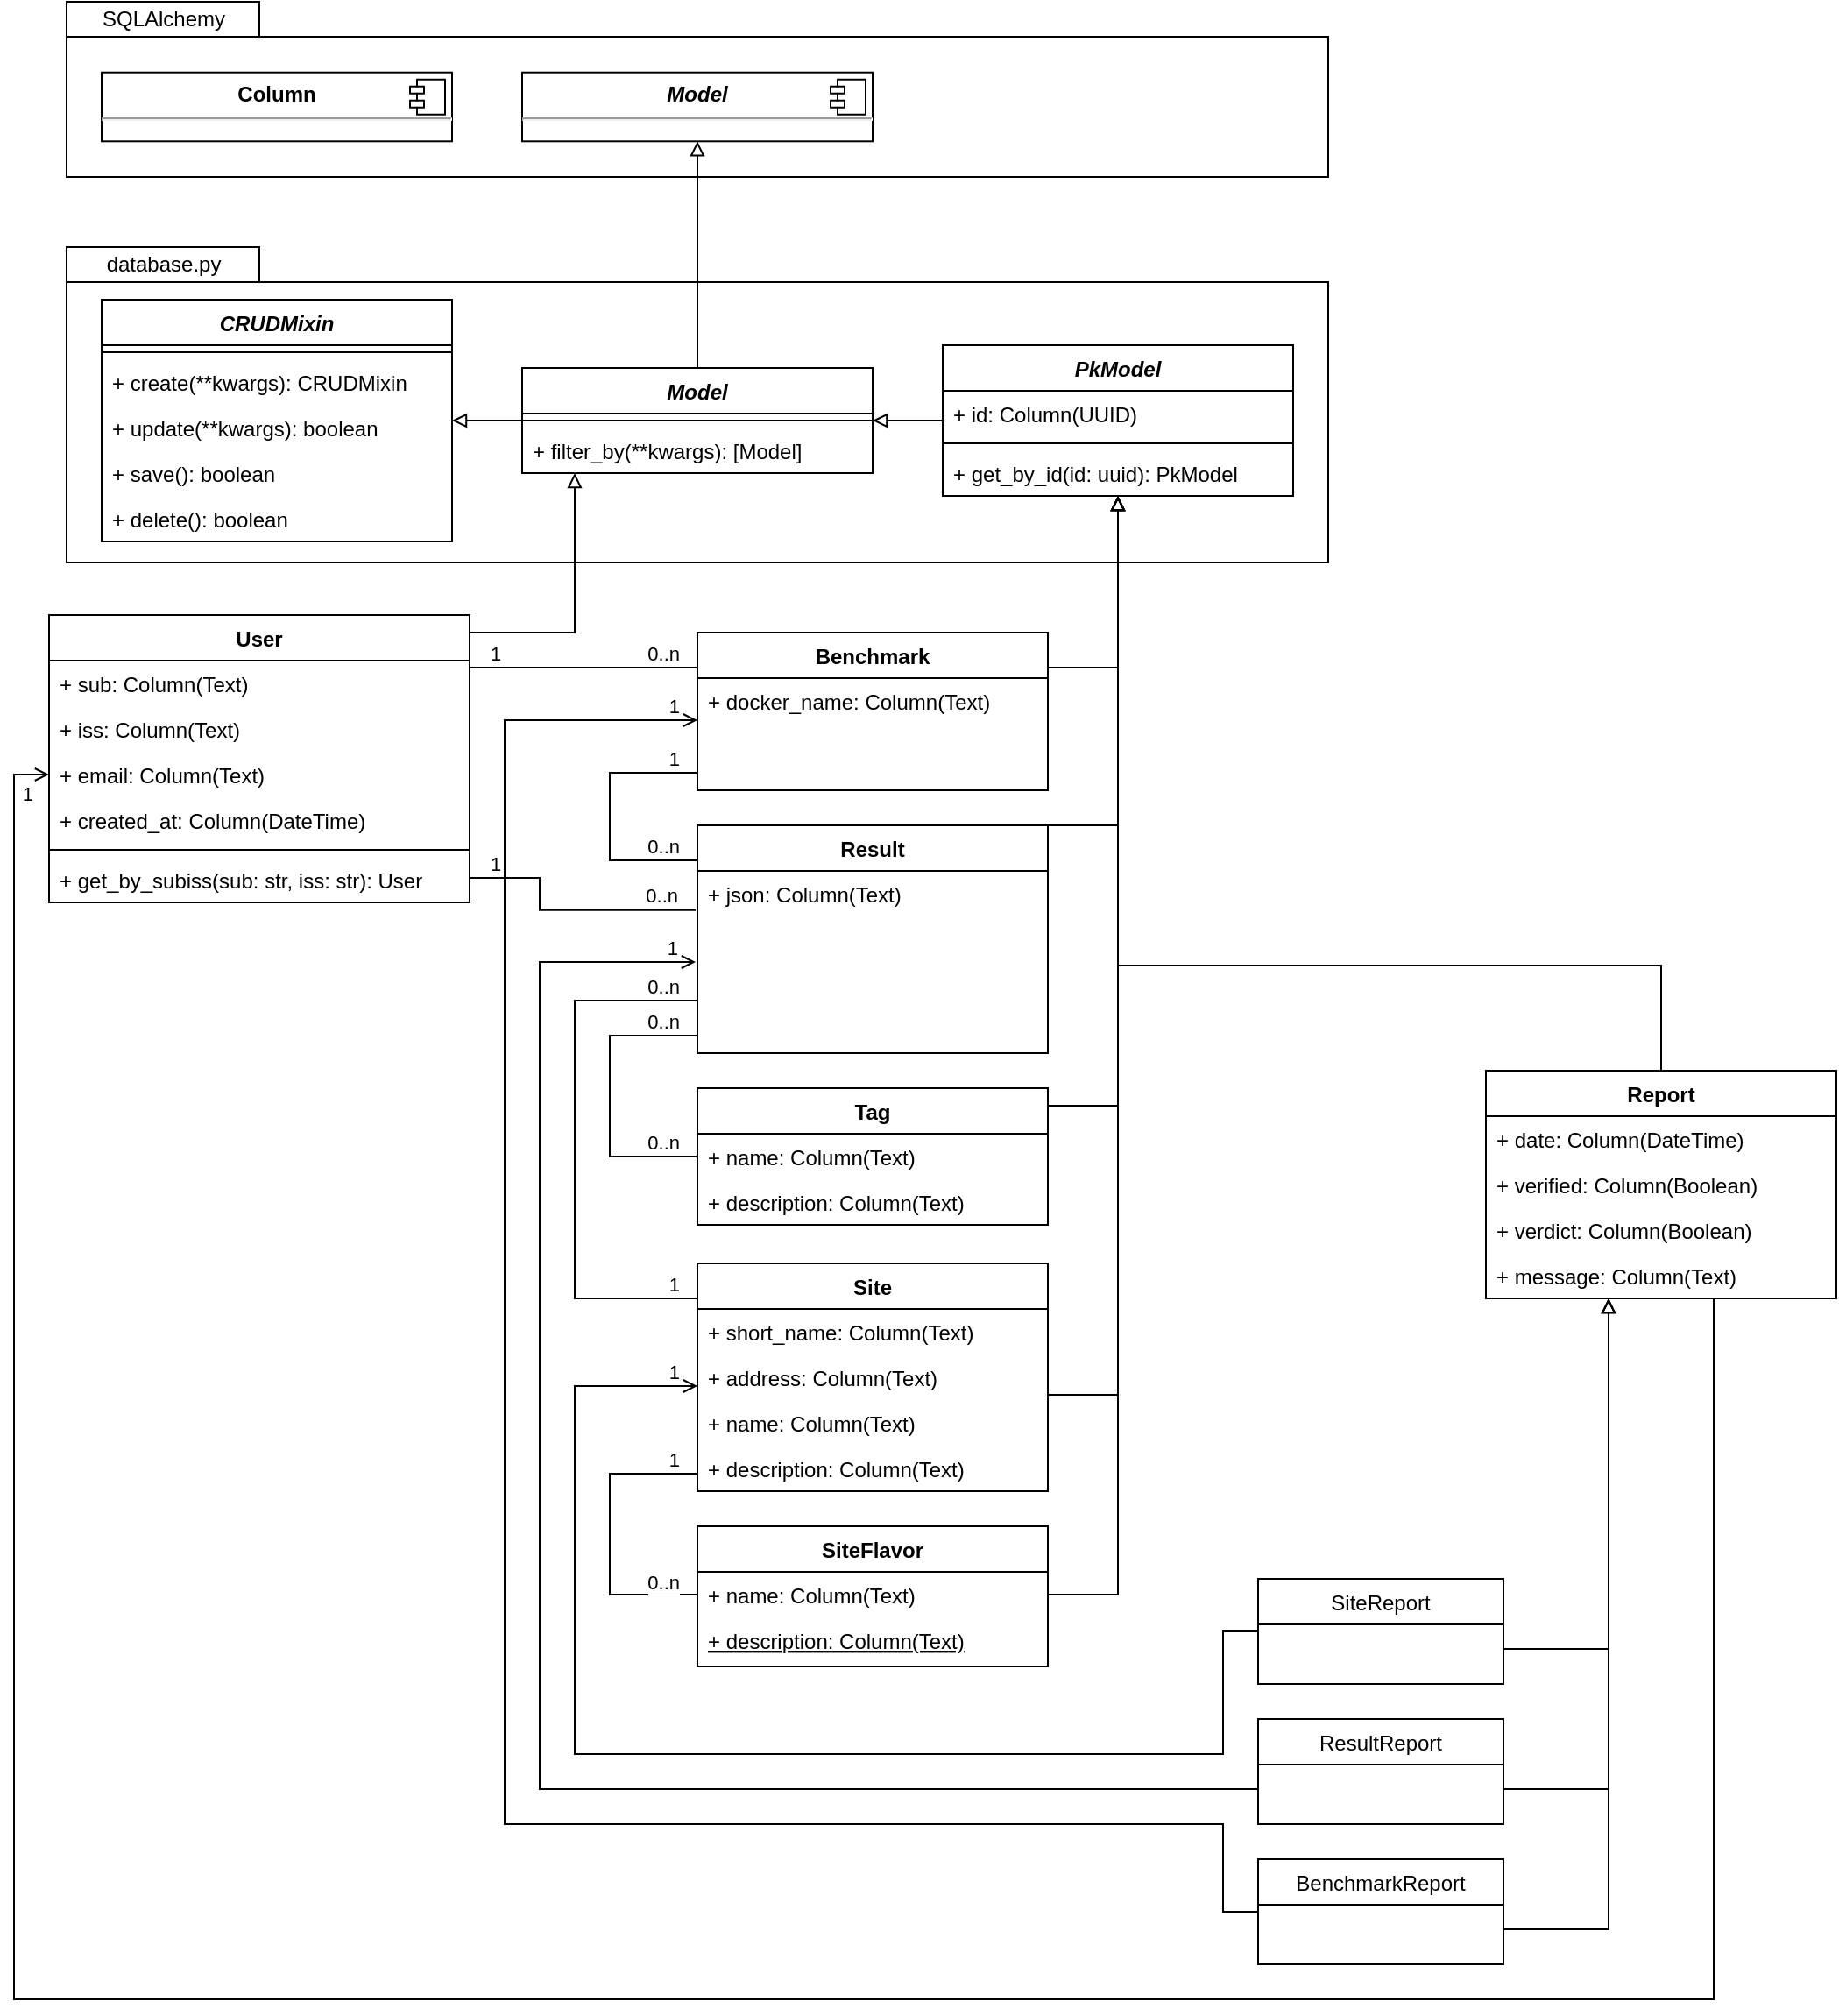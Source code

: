 <mxfile version="14.6.6" type="embed"><diagram id="wtdZAxt2SfOu_WGejnmn" name="Page-1"><mxGraphModel dx="1596" dy="816" grid="1" gridSize="10" guides="1" tooltips="1" connect="1" arrows="1" fold="1" page="1" pageScale="1" pageWidth="1654" pageHeight="1169" math="0" shadow="0"><root><mxCell id="0"/><mxCell id="1" parent="0"/><mxCell id="166" value="" style="html=1;" parent="1" vertex="1"><mxGeometry x="60" y="40" width="720" height="80" as="geometry"/></mxCell><mxCell id="164" value="" style="html=1;" parent="1" vertex="1"><mxGeometry x="60" y="180" width="720" height="160" as="geometry"/></mxCell><mxCell id="102" style="edgeStyle=orthogonalEdgeStyle;rounded=0;orthogonalLoop=1;jettySize=auto;html=1;endArrow=block;endFill=0;exitX=1;exitY=0.5;exitDx=0;exitDy=0;" parent="1" source="73" target="51" edge="1"><mxGeometry relative="1" as="geometry"><Array as="points"><mxPoint x="660" y="815"/></Array></mxGeometry></mxCell><mxCell id="2" value="Report" style="swimlane;fontStyle=1;align=center;verticalAlign=top;childLayout=stackLayout;horizontal=1;startSize=26;horizontalStack=0;resizeParent=1;resizeParentMax=0;resizeLast=0;collapsible=1;marginBottom=0;" parent="1" vertex="1"><mxGeometry x="870" y="630" width="200" height="130" as="geometry"><mxRectangle x="180" y="50" width="100" height="26" as="alternateBounds"/></mxGeometry></mxCell><mxCell id="3" value="+ date: Column(DateTime)" style="text;strokeColor=none;fillColor=none;align=left;verticalAlign=top;spacingLeft=4;spacingRight=4;overflow=hidden;rotatable=0;points=[[0,0.5],[1,0.5]];portConstraint=eastwest;" parent="2" vertex="1"><mxGeometry y="26" width="200" height="26" as="geometry"/></mxCell><mxCell id="5" value="+ verified: Column(Boolean)" style="text;strokeColor=none;fillColor=none;align=left;verticalAlign=top;spacingLeft=4;spacingRight=4;overflow=hidden;rotatable=0;points=[[0,0.5],[1,0.5]];portConstraint=eastwest;" parent="2" vertex="1"><mxGeometry y="52" width="200" height="26" as="geometry"/></mxCell><mxCell id="10" value="+ verdict: Column(Boolean)" style="text;strokeColor=none;fillColor=none;align=left;verticalAlign=top;spacingLeft=4;spacingRight=4;overflow=hidden;rotatable=0;points=[[0,0.5],[1,0.5]];portConstraint=eastwest;" parent="2" vertex="1"><mxGeometry y="78" width="200" height="26" as="geometry"/></mxCell><mxCell id="14" value="+ message: Column(Text)" style="text;strokeColor=none;fillColor=none;align=left;verticalAlign=top;spacingLeft=4;spacingRight=4;overflow=hidden;rotatable=0;points=[[0,0.5],[1,0.5]];portConstraint=eastwest;" parent="2" vertex="1"><mxGeometry y="104" width="200" height="26" as="geometry"/></mxCell><mxCell id="104" style="edgeStyle=orthogonalEdgeStyle;rounded=0;orthogonalLoop=1;jettySize=auto;html=1;endArrow=block;endFill=0;" parent="1" source="27" target="51" edge="1"><mxGeometry relative="1" as="geometry"><Array as="points"><mxPoint x="660" y="490"/></Array></mxGeometry></mxCell><mxCell id="27" value="Result" style="swimlane;fontStyle=1;align=center;verticalAlign=top;childLayout=stackLayout;horizontal=1;startSize=26;horizontalStack=0;resizeParent=1;resizeParentMax=0;resizeLast=0;collapsible=1;marginBottom=0;" parent="1" vertex="1"><mxGeometry x="420" y="490" width="200" height="130" as="geometry"><mxRectangle x="180" y="50" width="100" height="26" as="alternateBounds"/></mxGeometry></mxCell><mxCell id="131" value="+ json: Column(Text)" style="text;strokeColor=none;fillColor=none;align=left;verticalAlign=top;spacingLeft=4;spacingRight=4;overflow=hidden;rotatable=0;points=[[0,0.5],[1,0.5]];portConstraint=eastwest;" parent="27" vertex="1"><mxGeometry y="26" width="200" height="104" as="geometry"/></mxCell><mxCell id="33" value="CRUDMixin" style="swimlane;fontStyle=3;align=center;verticalAlign=top;childLayout=stackLayout;horizontal=1;startSize=26;horizontalStack=0;resizeParent=1;resizeParentMax=0;resizeLast=0;collapsible=1;marginBottom=0;" parent="1" vertex="1"><mxGeometry x="80" y="190" width="200" height="138" as="geometry"/></mxCell><mxCell id="35" value="" style="line;strokeWidth=1;fillColor=none;align=left;verticalAlign=middle;spacingTop=-1;spacingLeft=3;spacingRight=3;rotatable=0;labelPosition=right;points=[];portConstraint=eastwest;" parent="33" vertex="1"><mxGeometry y="26" width="200" height="8" as="geometry"/></mxCell><mxCell id="36" value="+ create(**kwargs): CRUDMixin" style="text;strokeColor=none;fillColor=none;align=left;verticalAlign=top;spacingLeft=4;spacingRight=4;overflow=hidden;rotatable=0;points=[[0,0.5],[1,0.5]];portConstraint=eastwest;" parent="33" vertex="1"><mxGeometry y="34" width="200" height="26" as="geometry"/></mxCell><mxCell id="44" value="+ update(**kwargs): boolean" style="text;strokeColor=none;fillColor=none;align=left;verticalAlign=top;spacingLeft=4;spacingRight=4;overflow=hidden;rotatable=0;points=[[0,0.5],[1,0.5]];portConstraint=eastwest;" parent="33" vertex="1"><mxGeometry y="60" width="200" height="26" as="geometry"/></mxCell><mxCell id="45" value="+ save(): boolean" style="text;strokeColor=none;fillColor=none;align=left;verticalAlign=top;spacingLeft=4;spacingRight=4;overflow=hidden;rotatable=0;points=[[0,0.5],[1,0.5]];portConstraint=eastwest;" parent="33" vertex="1"><mxGeometry y="86" width="200" height="26" as="geometry"/></mxCell><mxCell id="46" value="+ delete(): boolean" style="text;strokeColor=none;fillColor=none;align=left;verticalAlign=top;spacingLeft=4;spacingRight=4;overflow=hidden;rotatable=0;points=[[0,0.5],[1,0.5]];portConstraint=eastwest;" parent="33" vertex="1"><mxGeometry y="112" width="200" height="26" as="geometry"/></mxCell><mxCell id="99" style="edgeStyle=orthogonalEdgeStyle;rounded=0;orthogonalLoop=1;jettySize=auto;html=1;endArrow=block;endFill=0;" parent="1" source="37" target="33" edge="1"><mxGeometry relative="1" as="geometry"/></mxCell><mxCell id="37" value="Model" style="swimlane;fontStyle=3;align=center;verticalAlign=top;childLayout=stackLayout;horizontal=1;startSize=26;horizontalStack=0;resizeParent=1;resizeParentMax=0;resizeLast=0;collapsible=1;marginBottom=0;" parent="1" vertex="1"><mxGeometry x="320" y="229" width="200" height="60" as="geometry"/></mxCell><mxCell id="39" value="" style="line;strokeWidth=1;fillColor=none;align=left;verticalAlign=middle;spacingTop=-1;spacingLeft=3;spacingRight=3;rotatable=0;labelPosition=right;points=[];portConstraint=eastwest;" parent="37" vertex="1"><mxGeometry y="26" width="200" height="8" as="geometry"/></mxCell><mxCell id="40" value="+ filter_by(**kwargs): [Model]" style="text;strokeColor=none;fillColor=none;align=left;verticalAlign=top;spacingLeft=4;spacingRight=4;overflow=hidden;rotatable=0;points=[[0,0.5],[1,0.5]];portConstraint=eastwest;" parent="37" vertex="1"><mxGeometry y="34" width="200" height="26" as="geometry"/></mxCell><mxCell id="98" style="edgeStyle=orthogonalEdgeStyle;rounded=0;orthogonalLoop=1;jettySize=auto;html=1;endArrow=block;endFill=0;" parent="1" source="51" target="37" edge="1"><mxGeometry relative="1" as="geometry"/></mxCell><mxCell id="51" value="PkModel" style="swimlane;fontStyle=3;align=center;verticalAlign=top;childLayout=stackLayout;horizontal=1;startSize=26;horizontalStack=0;resizeParent=1;resizeParentMax=0;resizeLast=0;collapsible=1;marginBottom=0;" parent="1" vertex="1"><mxGeometry x="560" y="216" width="200" height="86" as="geometry"/></mxCell><mxCell id="52" value="+ id: Column(UUID)" style="text;strokeColor=none;fillColor=none;align=left;verticalAlign=top;spacingLeft=4;spacingRight=4;overflow=hidden;rotatable=0;points=[[0,0.5],[1,0.5]];portConstraint=eastwest;" parent="51" vertex="1"><mxGeometry y="26" width="200" height="26" as="geometry"/></mxCell><mxCell id="53" value="" style="line;strokeWidth=1;fillColor=none;align=left;verticalAlign=middle;spacingTop=-1;spacingLeft=3;spacingRight=3;rotatable=0;labelPosition=right;points=[];portConstraint=eastwest;" parent="51" vertex="1"><mxGeometry y="52" width="200" height="8" as="geometry"/></mxCell><mxCell id="54" value="+ get_by_id(id: uuid): PkModel" style="text;strokeColor=none;fillColor=none;align=left;verticalAlign=top;spacingLeft=4;spacingRight=4;overflow=hidden;rotatable=0;points=[[0,0.5],[1,0.5]];portConstraint=eastwest;" parent="51" vertex="1"><mxGeometry y="60" width="200" height="26" as="geometry"/></mxCell><mxCell id="105" style="edgeStyle=orthogonalEdgeStyle;rounded=0;orthogonalLoop=1;jettySize=auto;html=1;endArrow=block;endFill=0;" parent="1" source="60" target="51" edge="1"><mxGeometry relative="1" as="geometry"><Array as="points"><mxPoint x="660" y="650"/></Array></mxGeometry></mxCell><mxCell id="60" value="Tag" style="swimlane;fontStyle=1;align=center;verticalAlign=top;childLayout=stackLayout;horizontal=1;startSize=26;horizontalStack=0;resizeParent=1;resizeParentMax=0;resizeLast=0;collapsible=1;marginBottom=0;" parent="1" vertex="1"><mxGeometry x="420" y="640" width="200" height="78" as="geometry"><mxRectangle x="180" y="50" width="100" height="26" as="alternateBounds"/></mxGeometry></mxCell><mxCell id="62" value="+ name: Column(Text)" style="text;strokeColor=none;fillColor=none;align=left;verticalAlign=top;spacingLeft=4;spacingRight=4;overflow=hidden;rotatable=0;points=[[0,0.5],[1,0.5]];portConstraint=eastwest;" parent="60" vertex="1"><mxGeometry y="26" width="200" height="26" as="geometry"/></mxCell><mxCell id="61" value="+ description: Column(Text)" style="text;strokeColor=none;fillColor=none;align=left;verticalAlign=top;spacingLeft=4;spacingRight=4;overflow=hidden;rotatable=0;points=[[0,0.5],[1,0.5]];portConstraint=eastwest;" parent="60" vertex="1"><mxGeometry y="52" width="200" height="26" as="geometry"/></mxCell><mxCell id="101" style="edgeStyle=orthogonalEdgeStyle;rounded=0;orthogonalLoop=1;jettySize=auto;html=1;endArrow=block;endFill=0;exitX=0.5;exitY=0;exitDx=0;exitDy=0;" parent="1" source="2" target="51" edge="1"><mxGeometry relative="1" as="geometry"><Array as="points"><mxPoint x="970" y="570"/><mxPoint x="660" y="570"/></Array></mxGeometry></mxCell><mxCell id="71" value="Site" style="swimlane;fontStyle=1;align=center;verticalAlign=top;childLayout=stackLayout;horizontal=1;startSize=26;horizontalStack=0;resizeParent=1;resizeParentMax=0;resizeLast=0;collapsible=1;marginBottom=0;" parent="1" vertex="1"><mxGeometry x="420" y="740" width="200" height="130" as="geometry"><mxRectangle x="180" y="50" width="100" height="26" as="alternateBounds"/></mxGeometry></mxCell><mxCell id="72" value="+ short_name: Column(Text)" style="text;strokeColor=none;fillColor=none;align=left;verticalAlign=top;spacingLeft=4;spacingRight=4;overflow=hidden;rotatable=0;points=[[0,0.5],[1,0.5]];portConstraint=eastwest;" parent="71" vertex="1"><mxGeometry y="26" width="200" height="26" as="geometry"/></mxCell><mxCell id="73" value="+ address: Column(Text)" style="text;strokeColor=none;fillColor=none;align=left;verticalAlign=top;spacingLeft=4;spacingRight=4;overflow=hidden;rotatable=0;points=[[0,0.5],[1,0.5]];portConstraint=eastwest;" parent="71" vertex="1"><mxGeometry y="52" width="200" height="26" as="geometry"/></mxCell><mxCell id="74" value="+ name: Column(Text)" style="text;strokeColor=none;fillColor=none;align=left;verticalAlign=top;spacingLeft=4;spacingRight=4;overflow=hidden;rotatable=0;points=[[0,0.5],[1,0.5]];portConstraint=eastwest;" parent="71" vertex="1"><mxGeometry y="78" width="200" height="26" as="geometry"/></mxCell><mxCell id="75" value="+ description: Column(Text)" style="text;strokeColor=none;fillColor=none;align=left;verticalAlign=top;spacingLeft=4;spacingRight=4;overflow=hidden;rotatable=0;points=[[0,0.5],[1,0.5]];portConstraint=eastwest;" parent="71" vertex="1"><mxGeometry y="104" width="200" height="26" as="geometry"/></mxCell><mxCell id="103" style="edgeStyle=orthogonalEdgeStyle;rounded=0;orthogonalLoop=1;jettySize=auto;html=1;endArrow=block;endFill=0;" parent="1" source="82" target="51" edge="1"><mxGeometry relative="1" as="geometry"><Array as="points"><mxPoint x="660" y="400"/></Array></mxGeometry></mxCell><mxCell id="82" value="Benchmark" style="swimlane;fontStyle=1;align=center;verticalAlign=top;childLayout=stackLayout;horizontal=1;startSize=26;horizontalStack=0;resizeParent=1;resizeParentMax=0;resizeLast=0;collapsible=1;marginBottom=0;" parent="1" vertex="1"><mxGeometry x="420" y="380" width="200" height="90" as="geometry"><mxRectangle x="180" y="50" width="100" height="26" as="alternateBounds"/></mxGeometry></mxCell><mxCell id="83" value="+ docker_name: Column(Text)" style="text;strokeColor=none;fillColor=none;align=left;verticalAlign=top;spacingLeft=4;spacingRight=4;overflow=hidden;rotatable=0;points=[[0,0.5],[1,0.5]];portConstraint=eastwest;" parent="82" vertex="1"><mxGeometry y="26" width="200" height="64" as="geometry"/></mxCell><mxCell id="100" style="edgeStyle=orthogonalEdgeStyle;rounded=0;orthogonalLoop=1;jettySize=auto;html=1;endArrow=block;endFill=0;" parent="1" source="132" target="37" edge="1"><mxGeometry relative="1" as="geometry"><Array as="points"><mxPoint x="350" y="380"/></Array></mxGeometry></mxCell><mxCell id="112" value="" style="html=1;startArrow=none;startFill=0;edgeStyle=orthogonalEdgeStyle;endFill=0;rounded=0;strokeWidth=1;endArrow=open;exitX=0;exitY=0.5;exitDx=0;exitDy=0;" parent="1" source="177" edge="1"><mxGeometry relative="1" as="geometry"><mxPoint x="927" y="850" as="sourcePoint"/><mxPoint x="419" y="568" as="targetPoint"/><Array as="points"><mxPoint x="740" y="1040"/><mxPoint x="330" y="1040"/><mxPoint x="330" y="568"/></Array></mxGeometry></mxCell><mxCell id="114" value="1" style="edgeLabel;resizable=0;html=1;align=right;verticalAlign=bottom;" parent="112" connectable="0" vertex="1"><mxGeometry x="1" relative="1" as="geometry"><mxPoint x="-10" as="offset"/></mxGeometry></mxCell><mxCell id="115" value="" style="endArrow=none;html=1;edgeStyle=orthogonalEdgeStyle;rounded=0;exitX=0;exitY=0.5;exitDx=0;exitDy=0;" parent="1" source="62" target="131" edge="1"><mxGeometry relative="1" as="geometry"><mxPoint x="380" y="710" as="sourcePoint"/><mxPoint x="400" y="611" as="targetPoint"/><Array as="points"><mxPoint x="370" y="679"/><mxPoint x="370" y="610"/></Array></mxGeometry></mxCell><mxCell id="116" value="0..n" style="edgeLabel;resizable=0;html=1;align=right;verticalAlign=bottom;" parent="115" connectable="0" vertex="1"><mxGeometry x="-1" relative="1" as="geometry"><mxPoint x="-10" as="offset"/></mxGeometry></mxCell><mxCell id="117" value="0..n" style="edgeLabel;resizable=0;html=1;align=right;verticalAlign=bottom;" parent="115" connectable="0" vertex="1"><mxGeometry x="1" relative="1" as="geometry"><mxPoint x="-10" as="offset"/></mxGeometry></mxCell><mxCell id="118" value="" style="endArrow=none;html=1;edgeStyle=orthogonalEdgeStyle;rounded=0;" parent="1" source="82" target="132" edge="1"><mxGeometry relative="1" as="geometry"><mxPoint x="330" y="636.0" as="sourcePoint"/><mxPoint x="200" y="360" as="targetPoint"/><Array as="points"><mxPoint x="350" y="400"/><mxPoint x="350" y="400"/></Array></mxGeometry></mxCell><mxCell id="119" value="0..n" style="edgeLabel;resizable=0;html=1;align=right;verticalAlign=bottom;" parent="118" connectable="0" vertex="1"><mxGeometry x="-1" relative="1" as="geometry"><mxPoint x="-10" as="offset"/></mxGeometry></mxCell><mxCell id="120" value="1" style="edgeLabel;resizable=0;html=1;align=left;verticalAlign=bottom;" parent="118" connectable="0" vertex="1"><mxGeometry x="1" relative="1" as="geometry"><mxPoint x="10" as="offset"/></mxGeometry></mxCell><mxCell id="122" value="" style="endArrow=none;html=1;edgeStyle=orthogonalEdgeStyle;rounded=0;" parent="1" source="27" target="82" edge="1"><mxGeometry relative="1" as="geometry"><mxPoint x="360" y="690.0" as="sourcePoint"/><mxPoint x="360" y="630.0" as="targetPoint"/><Array as="points"><mxPoint x="370" y="510"/><mxPoint x="370" y="460"/></Array></mxGeometry></mxCell><mxCell id="123" value="0..n" style="edgeLabel;resizable=0;html=1;align=right;verticalAlign=bottom;" parent="122" connectable="0" vertex="1"><mxGeometry x="-1" relative="1" as="geometry"><mxPoint x="-10" as="offset"/></mxGeometry></mxCell><mxCell id="124" value="1" style="edgeLabel;resizable=0;html=1;align=right;verticalAlign=bottom;" parent="122" connectable="0" vertex="1"><mxGeometry x="1" relative="1" as="geometry"><mxPoint x="-10" as="offset"/></mxGeometry></mxCell><mxCell id="125" value="" style="endArrow=none;html=1;edgeStyle=orthogonalEdgeStyle;rounded=0;exitX=-0.005;exitY=0.215;exitDx=0;exitDy=0;exitPerimeter=0;" parent="1" source="131" target="132" edge="1"><mxGeometry relative="1" as="geometry"><mxPoint x="410" y="550" as="sourcePoint"/><mxPoint x="50" y="650" as="targetPoint"/><Array as="points"><mxPoint x="330" y="538"/><mxPoint x="330" y="520"/></Array></mxGeometry></mxCell><mxCell id="126" value="0..n" style="edgeLabel;resizable=0;html=1;align=right;verticalAlign=bottom;" parent="125" connectable="0" vertex="1"><mxGeometry x="-1" relative="1" as="geometry"><mxPoint x="-10" as="offset"/></mxGeometry></mxCell><mxCell id="127" value="1" style="edgeLabel;resizable=0;html=1;align=left;verticalAlign=bottom;" parent="125" connectable="0" vertex="1"><mxGeometry x="1" relative="1" as="geometry"><mxPoint x="10" as="offset"/></mxGeometry></mxCell><mxCell id="128" value="" style="endArrow=none;html=1;endSize=12;startArrow=none;startSize=14;startFill=0;edgeStyle=orthogonalEdgeStyle;endFill=0;rounded=0;" parent="1" edge="1"><mxGeometry relative="1" as="geometry"><mxPoint x="420" y="590" as="sourcePoint"/><mxPoint x="420" y="760" as="targetPoint"/><Array as="points"><mxPoint x="350" y="590"/><mxPoint x="350" y="760"/><mxPoint x="420" y="760"/></Array></mxGeometry></mxCell><mxCell id="130" value="1" style="edgeLabel;resizable=0;html=1;align=right;verticalAlign=bottom;" parent="128" connectable="0" vertex="1"><mxGeometry x="1" relative="1" as="geometry"><mxPoint x="-10" as="offset"/></mxGeometry></mxCell><mxCell id="132" value="User" style="swimlane;fontStyle=1;align=center;verticalAlign=top;childLayout=stackLayout;horizontal=1;startSize=26;horizontalStack=0;resizeParent=1;resizeParentMax=0;resizeLast=0;collapsible=1;marginBottom=0;" parent="1" vertex="1"><mxGeometry x="50" y="370" width="240" height="164" as="geometry"/></mxCell><mxCell id="133" value="+ sub: Column(Text)" style="text;strokeColor=none;fillColor=none;align=left;verticalAlign=top;spacingLeft=4;spacingRight=4;overflow=hidden;rotatable=0;points=[[0,0.5],[1,0.5]];portConstraint=eastwest;" parent="132" vertex="1"><mxGeometry y="26" width="240" height="26" as="geometry"/></mxCell><mxCell id="137" value="+ iss: Column(Text)" style="text;strokeColor=none;fillColor=none;align=left;verticalAlign=top;spacingLeft=4;spacingRight=4;overflow=hidden;rotatable=0;points=[[0,0.5],[1,0.5]];portConstraint=eastwest;" parent="132" vertex="1"><mxGeometry y="52" width="240" height="26" as="geometry"/></mxCell><mxCell id="144" value="+ email: Column(Text)" style="text;strokeColor=none;fillColor=none;align=left;verticalAlign=top;spacingLeft=4;spacingRight=4;overflow=hidden;rotatable=0;points=[[0,0.5],[1,0.5]];portConstraint=eastwest;" parent="132" vertex="1"><mxGeometry y="78" width="240" height="26" as="geometry"/></mxCell><mxCell id="145" value="+ created_at: Column(DateTime)" style="text;strokeColor=none;fillColor=none;align=left;verticalAlign=top;spacingLeft=4;spacingRight=4;overflow=hidden;rotatable=0;points=[[0,0.5],[1,0.5]];portConstraint=eastwest;" parent="132" vertex="1"><mxGeometry y="104" width="240" height="26" as="geometry"/></mxCell><mxCell id="134" value="" style="line;strokeWidth=1;fillColor=none;align=left;verticalAlign=middle;spacingTop=-1;spacingLeft=3;spacingRight=3;rotatable=0;labelPosition=right;points=[];portConstraint=eastwest;" parent="132" vertex="1"><mxGeometry y="130" width="240" height="8" as="geometry"/></mxCell><mxCell id="135" value="+ get_by_subiss(sub: str, iss: str): User" style="text;strokeColor=none;fillColor=none;align=left;verticalAlign=top;spacingLeft=4;spacingRight=4;overflow=hidden;rotatable=0;points=[[0,0.5],[1,0.5]];portConstraint=eastwest;" parent="132" vertex="1"><mxGeometry y="138" width="240" height="26" as="geometry"/></mxCell><mxCell id="163" style="edgeStyle=orthogonalEdgeStyle;rounded=0;orthogonalLoop=1;jettySize=auto;html=1;endArrow=block;endFill=0;" parent="1" source="37" target="153" edge="1"><mxGeometry relative="1" as="geometry"/></mxCell><mxCell id="165" value="database.py" style="html=1;" parent="1" vertex="1"><mxGeometry x="60" y="160" width="110" height="20" as="geometry"/></mxCell><mxCell id="153" value="&lt;p style=&quot;margin: 0px ; margin-top: 6px ; text-align: center&quot;&gt;&lt;b&gt;&lt;i&gt;Model&lt;/i&gt;&lt;/b&gt;&lt;/p&gt;&lt;hr&gt;&lt;p style=&quot;margin: 0px ; margin-left: 8px&quot;&gt;&lt;br&gt;&lt;/p&gt;" style="align=left;overflow=fill;html=1;dropTarget=0;" parent="1" vertex="1"><mxGeometry x="320" y="60.36" width="200" height="39.29" as="geometry"/></mxCell><mxCell id="154" value="" style="shape=component;jettyWidth=8;jettyHeight=4;" parent="153" vertex="1"><mxGeometry x="1" width="20" height="20" relative="1" as="geometry"><mxPoint x="-24" y="4" as="offset"/></mxGeometry></mxCell><mxCell id="160" value="&lt;p style=&quot;margin: 0px ; margin-top: 6px ; text-align: center&quot;&gt;&lt;b&gt;Column&lt;/b&gt;&lt;/p&gt;&lt;hr&gt;&lt;p style=&quot;margin: 0px ; margin-left: 8px&quot;&gt;&lt;br&gt;&lt;/p&gt;" style="align=left;overflow=fill;html=1;dropTarget=0;" parent="1" vertex="1"><mxGeometry x="80" y="60.36" width="200" height="39.29" as="geometry"/></mxCell><mxCell id="161" value="" style="shape=component;jettyWidth=8;jettyHeight=4;" parent="160" vertex="1"><mxGeometry x="1" width="20" height="20" relative="1" as="geometry"><mxPoint x="-24" y="4" as="offset"/></mxGeometry></mxCell><mxCell id="167" value="SQLAlchemy" style="html=1;" parent="1" vertex="1"><mxGeometry x="60" y="20" width="110" height="20" as="geometry"/></mxCell><mxCell id="174" style="edgeStyle=orthogonalEdgeStyle;rounded=0;orthogonalLoop=1;jettySize=auto;html=1;endArrow=block;endFill=0;" parent="1" source="168" target="51" edge="1"><mxGeometry relative="1" as="geometry"><Array as="points"><mxPoint x="660" y="929"/></Array></mxGeometry></mxCell><mxCell id="168" value="SiteFlavor" style="swimlane;fontStyle=1;align=center;verticalAlign=top;childLayout=stackLayout;horizontal=1;startSize=26;horizontalStack=0;resizeParent=1;resizeParentMax=0;resizeLast=0;collapsible=1;marginBottom=0;" parent="1" vertex="1"><mxGeometry x="420" y="890" width="200" height="80" as="geometry"><mxRectangle x="180" y="50" width="100" height="26" as="alternateBounds"/></mxGeometry></mxCell><mxCell id="169" value="+ name: Column(Text)" style="text;strokeColor=none;fillColor=none;align=left;verticalAlign=top;spacingLeft=4;spacingRight=4;overflow=hidden;rotatable=0;points=[[0,0.5],[1,0.5]];portConstraint=eastwest;" parent="168" vertex="1"><mxGeometry y="26" width="200" height="26" as="geometry"/></mxCell><mxCell id="170" value="+ description: Column(Text)" style="text;strokeColor=none;fillColor=none;align=left;verticalAlign=top;spacingLeft=4;spacingRight=4;overflow=hidden;rotatable=0;points=[[0,0.5],[1,0.5]];portConstraint=eastwest;fontStyle=4" parent="168" vertex="1"><mxGeometry y="52" width="200" height="28" as="geometry"/></mxCell><mxCell id="171" value="" style="endArrow=none;html=1;edgeStyle=orthogonalEdgeStyle;rounded=0;entryX=0;entryY=0.5;entryDx=0;entryDy=0;" parent="1" target="169" edge="1"><mxGeometry relative="1" as="geometry"><mxPoint x="420" y="860" as="sourcePoint"/><mxPoint x="400" y="920" as="targetPoint"/><Array as="points"><mxPoint x="370" y="860"/><mxPoint x="370" y="929"/></Array></mxGeometry></mxCell><mxCell id="172" value="1" style="edgeLabel;resizable=0;html=1;align=right;verticalAlign=bottom;" parent="171" connectable="0" vertex="1"><mxGeometry x="-1" relative="1" as="geometry"><mxPoint x="-10" as="offset"/></mxGeometry></mxCell><mxCell id="173" value="0..n" style="edgeLabel;resizable=0;html=1;align=right;verticalAlign=bottom;" parent="171" connectable="0" vertex="1"><mxGeometry x="1" relative="1" as="geometry"><mxPoint x="-10" y="1" as="offset"/></mxGeometry></mxCell><mxCell id="177" value="ResultReport" style="swimlane;fontStyle=0;childLayout=stackLayout;horizontal=1;startSize=26;fillColor=none;horizontalStack=0;resizeParent=1;resizeParentMax=0;resizeLast=0;collapsible=1;marginBottom=0;" vertex="1" parent="1"><mxGeometry x="740" y="1000" width="140" height="60" as="geometry"/></mxCell><mxCell id="181" value="BenchmarkReport" style="swimlane;fontStyle=0;childLayout=stackLayout;horizontal=1;startSize=26;fillColor=none;horizontalStack=0;resizeParent=1;resizeParentMax=0;resizeLast=0;collapsible=1;marginBottom=0;" vertex="1" parent="1"><mxGeometry x="740" y="1080" width="140" height="60" as="geometry"/></mxCell><mxCell id="189" value="SiteReport" style="swimlane;fontStyle=0;childLayout=stackLayout;horizontal=1;startSize=26;fillColor=none;horizontalStack=0;resizeParent=1;resizeParentMax=0;resizeLast=0;collapsible=1;marginBottom=0;" vertex="1" parent="1"><mxGeometry x="740" y="920" width="140" height="60" as="geometry"/></mxCell><mxCell id="193" value="" style="endArrow=block;endFill=0;endSize=6;html=1;strokeWidth=1;exitX=1;exitY=0.5;exitDx=0;exitDy=0;rounded=0;edgeStyle=orthogonalEdgeStyle;" edge="1" parent="1" source="177" target="14"><mxGeometry width="160" relative="1" as="geometry"><mxPoint x="1040" y="1020" as="sourcePoint"/><mxPoint x="1090" y="780" as="targetPoint"/><Array as="points"><mxPoint x="940" y="1040"/></Array></mxGeometry></mxCell><mxCell id="195" value="" style="endArrow=block;endFill=0;endSize=6;html=1;strokeWidth=1;exitX=1;exitY=0.5;exitDx=0;exitDy=0;rounded=0;edgeStyle=orthogonalEdgeStyle;" edge="1" parent="1" source="181" target="14"><mxGeometry width="160" relative="1" as="geometry"><mxPoint x="970.0" y="1036" as="sourcePoint"/><mxPoint x="1040" y="800" as="targetPoint"/><Array as="points"><mxPoint x="940" y="1120"/></Array></mxGeometry></mxCell><mxCell id="196" value="" style="endArrow=block;endFill=0;endSize=6;html=1;strokeWidth=1;rounded=0;edgeStyle=orthogonalEdgeStyle;exitX=1;exitY=0.5;exitDx=0;exitDy=0;" edge="1" parent="1" source="189" target="14"><mxGeometry width="160" relative="1" as="geometry"><mxPoint x="950" y="930" as="sourcePoint"/><mxPoint x="1030" y="790" as="targetPoint"/><Array as="points"><mxPoint x="940" y="960"/></Array></mxGeometry></mxCell><mxCell id="197" value="" style="html=1;startArrow=none;startFill=0;edgeStyle=orthogonalEdgeStyle;endFill=0;rounded=0;strokeWidth=1;endArrow=open;exitX=0;exitY=0.5;exitDx=0;exitDy=0;" edge="1" parent="1" source="189"><mxGeometry relative="1" as="geometry"><mxPoint x="730" y="890" as="sourcePoint"/><mxPoint x="420" y="810" as="targetPoint"/><Array as="points"><mxPoint x="720" y="950"/><mxPoint x="720" y="1020"/><mxPoint x="350" y="1020"/><mxPoint x="350" y="810"/></Array></mxGeometry></mxCell><mxCell id="198" value="1" style="edgeLabel;resizable=0;html=1;align=right;verticalAlign=bottom;" connectable="0" vertex="1" parent="197"><mxGeometry x="1" relative="1" as="geometry"><mxPoint x="-10" as="offset"/></mxGeometry></mxCell><mxCell id="199" value="" style="html=1;startArrow=none;startFill=0;edgeStyle=orthogonalEdgeStyle;endFill=0;rounded=0;strokeWidth=1;endArrow=open;exitX=0;exitY=0.5;exitDx=0;exitDy=0;" edge="1" parent="1" source="181" target="83"><mxGeometry relative="1" as="geometry"><mxPoint x="820" y="1016" as="sourcePoint"/><mxPoint x="320" y="450" as="targetPoint"/><Array as="points"><mxPoint x="720" y="1110"/><mxPoint x="720" y="1060"/><mxPoint x="310" y="1060"/><mxPoint x="310" y="430"/></Array></mxGeometry></mxCell><mxCell id="200" value="1" style="edgeLabel;resizable=0;html=1;align=right;verticalAlign=bottom;" connectable="0" vertex="1" parent="199"><mxGeometry x="1" relative="1" as="geometry"><mxPoint x="-10" as="offset"/></mxGeometry></mxCell><mxCell id="201" value="0..n" style="edgeLabel;resizable=0;html=1;align=right;verticalAlign=bottom;" connectable="0" vertex="1" parent="1"><mxGeometry x="410.002" y="590.002" as="geometry"/></mxCell><mxCell id="203" value="" style="html=1;startArrow=none;startFill=0;edgeStyle=orthogonalEdgeStyle;endFill=0;rounded=0;strokeWidth=1;endArrow=open;entryX=0;entryY=0.5;entryDx=0;entryDy=0;" edge="1" parent="1" target="144"><mxGeometry relative="1" as="geometry"><mxPoint x="1000" y="760" as="sourcePoint"/><mxPoint x="430" y="440" as="targetPoint"/><Array as="points"><mxPoint x="1000" y="1160"/><mxPoint x="30" y="1160"/><mxPoint x="30" y="461"/></Array></mxGeometry></mxCell><mxCell id="204" value="1" style="edgeLabel;resizable=0;html=1;align=right;verticalAlign=bottom;" connectable="0" vertex="1" parent="203"><mxGeometry x="1" relative="1" as="geometry"><mxPoint x="-9" y="19" as="offset"/></mxGeometry></mxCell></root></mxGraphModel></diagram></mxfile>